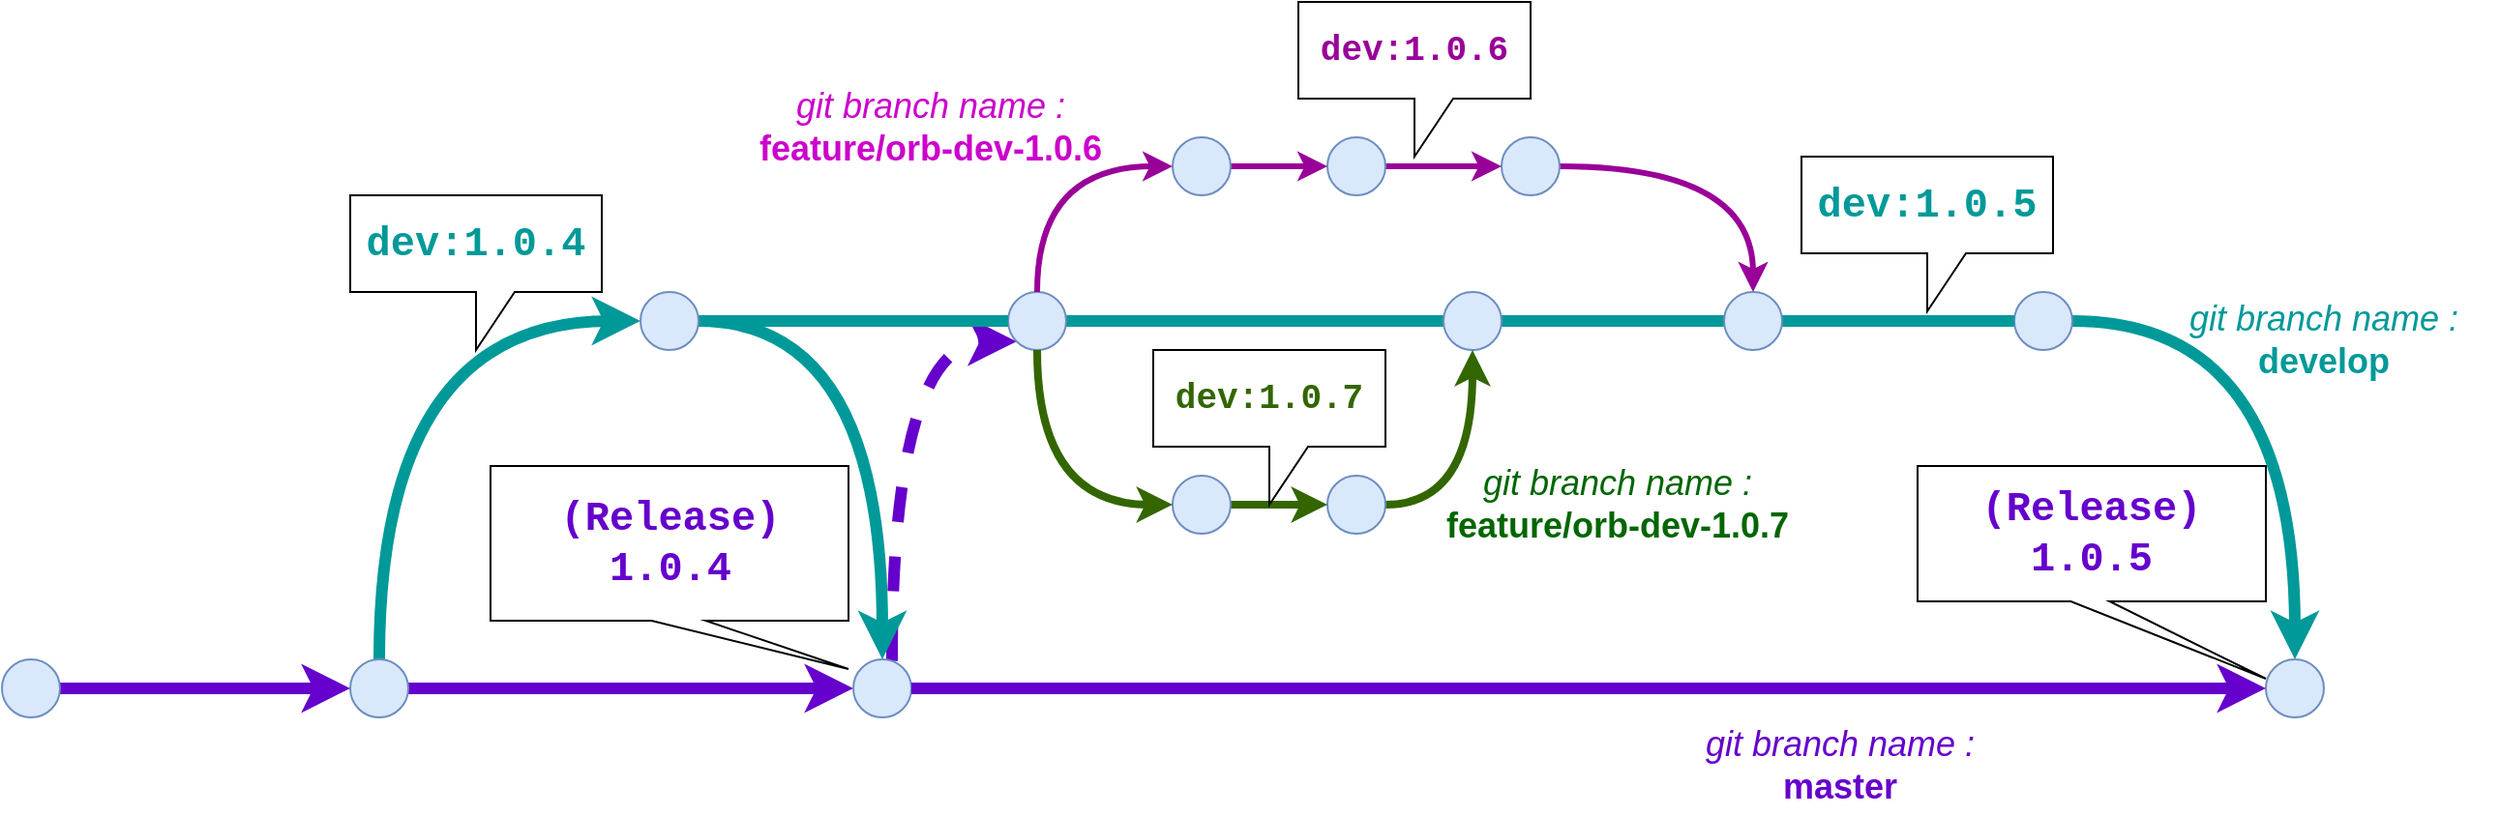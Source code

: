 <mxfile version="14.2.7" type="device"><diagram id="TUbGAJEqQ9ccvcAyE4NR" name="Page-1"><mxGraphModel dx="2313" dy="805" grid="1" gridSize="10" guides="1" tooltips="1" connect="1" arrows="1" fold="1" page="1" pageScale="1" pageWidth="850" pageHeight="1100" math="0" shadow="0"><root><mxCell id="0"/><mxCell id="1" parent="0"/><mxCell id="C8Z0iyUdK1xfl8kERcpl-58" style="edgeStyle=orthogonalEdgeStyle;curved=1;rounded=0;orthogonalLoop=1;jettySize=auto;html=1;entryX=0;entryY=0.5;entryDx=0;entryDy=0;endArrow=classic;endFill=1;strokeColor=#009999;strokeWidth=6;" edge="1" parent="1" source="C8Z0iyUdK1xfl8kERcpl-1" target="C8Z0iyUdK1xfl8kERcpl-22"><mxGeometry relative="1" as="geometry"><Array as="points"><mxPoint x="-445" y="475"/></Array></mxGeometry></mxCell><mxCell id="C8Z0iyUdK1xfl8kERcpl-69" style="edgeStyle=orthogonalEdgeStyle;curved=1;rounded=0;orthogonalLoop=1;jettySize=auto;html=1;entryX=0;entryY=0.5;entryDx=0;entryDy=0;endArrow=classic;endFill=1;strokeWidth=6;fontSize=15;fontColor=#7F00FF;strokeColor=#6600CC;" edge="1" parent="1" source="C8Z0iyUdK1xfl8kERcpl-1" target="C8Z0iyUdK1xfl8kERcpl-9"><mxGeometry relative="1" as="geometry"/></mxCell><mxCell id="C8Z0iyUdK1xfl8kERcpl-1" value="" style="ellipse;whiteSpace=wrap;html=1;aspect=fixed;fillColor=#dae8fc;strokeColor=#6c8ebf;" vertex="1" parent="1"><mxGeometry x="-460" y="650" width="30" height="30" as="geometry"/></mxCell><mxCell id="C8Z0iyUdK1xfl8kERcpl-75" style="edgeStyle=orthogonalEdgeStyle;curved=1;rounded=0;orthogonalLoop=1;jettySize=auto;html=1;entryX=0;entryY=1;entryDx=0;entryDy=0;endArrow=classic;endFill=1;strokeColor=#6600CC;strokeWidth=6;fontSize=18;fontColor=#6600CC;dashed=1;" edge="1" parent="1" source="C8Z0iyUdK1xfl8kERcpl-9" target="C8Z0iyUdK1xfl8kERcpl-21"><mxGeometry relative="1" as="geometry"><Array as="points"><mxPoint x="-180" y="665"/><mxPoint x="-180" y="486"/></Array></mxGeometry></mxCell><mxCell id="C8Z0iyUdK1xfl8kERcpl-9" value="" style="ellipse;whiteSpace=wrap;html=1;aspect=fixed;fillColor=#dae8fc;strokeColor=#6c8ebf;" vertex="1" parent="1"><mxGeometry x="-200" y="650" width="30" height="30" as="geometry"/></mxCell><mxCell id="C8Z0iyUdK1xfl8kERcpl-70" style="edgeStyle=orthogonalEdgeStyle;curved=1;rounded=0;orthogonalLoop=1;jettySize=auto;html=1;entryX=0;entryY=0.5;entryDx=0;entryDy=0;endArrow=classic;endFill=1;strokeWidth=6;fontSize=15;fontColor=#7F00FF;strokeColor=#6600CC;" edge="1" parent="1" source="C8Z0iyUdK1xfl8kERcpl-10" target="C8Z0iyUdK1xfl8kERcpl-1"><mxGeometry relative="1" as="geometry"/></mxCell><mxCell id="C8Z0iyUdK1xfl8kERcpl-10" value="" style="ellipse;whiteSpace=wrap;html=1;aspect=fixed;fillColor=#dae8fc;strokeColor=#6c8ebf;" vertex="1" parent="1"><mxGeometry x="-640" y="650" width="30" height="30" as="geometry"/></mxCell><mxCell id="C8Z0iyUdK1xfl8kERcpl-55" style="edgeStyle=orthogonalEdgeStyle;curved=1;rounded=0;orthogonalLoop=1;jettySize=auto;html=1;entryX=0.5;entryY=0;entryDx=0;entryDy=0;endArrow=classic;endFill=1;strokeColor=#009999;strokeWidth=6;" edge="1" parent="1" source="C8Z0iyUdK1xfl8kERcpl-14" target="C8Z0iyUdK1xfl8kERcpl-15"><mxGeometry relative="1" as="geometry"/></mxCell><mxCell id="C8Z0iyUdK1xfl8kERcpl-14" value="" style="ellipse;whiteSpace=wrap;html=1;aspect=fixed;fillColor=#dae8fc;strokeColor=#6c8ebf;" vertex="1" parent="1"><mxGeometry x="400" y="460" width="30" height="30" as="geometry"/></mxCell><mxCell id="C8Z0iyUdK1xfl8kERcpl-15" value="" style="ellipse;whiteSpace=wrap;html=1;aspect=fixed;fillColor=#dae8fc;strokeColor=#6c8ebf;" vertex="1" parent="1"><mxGeometry x="530" y="650" width="30" height="30" as="geometry"/></mxCell><mxCell id="C8Z0iyUdK1xfl8kERcpl-56" style="edgeStyle=orthogonalEdgeStyle;curved=1;rounded=0;orthogonalLoop=1;jettySize=auto;html=1;entryX=0;entryY=0.5;entryDx=0;entryDy=0;endArrow=classic;endFill=1;strokeWidth=6;exitX=1;exitY=0.5;exitDx=0;exitDy=0;fontColor=#7F00FF;strokeColor=#6600CC;" edge="1" parent="1" source="C8Z0iyUdK1xfl8kERcpl-9" target="C8Z0iyUdK1xfl8kERcpl-15"><mxGeometry relative="1" as="geometry"><mxPoint x="210" y="665" as="sourcePoint"/></mxGeometry></mxCell><mxCell id="C8Z0iyUdK1xfl8kERcpl-34" style="edgeStyle=orthogonalEdgeStyle;curved=1;rounded=0;orthogonalLoop=1;jettySize=auto;html=1;entryX=0.5;entryY=0;entryDx=0;entryDy=0;strokeColor=#990099;strokeWidth=3;" edge="1" parent="1" source="C8Z0iyUdK1xfl8kERcpl-18" target="C8Z0iyUdK1xfl8kERcpl-33"><mxGeometry relative="1" as="geometry"/></mxCell><mxCell id="C8Z0iyUdK1xfl8kERcpl-18" value="" style="ellipse;whiteSpace=wrap;html=1;aspect=fixed;fillColor=#dae8fc;strokeColor=#6c8ebf;" vertex="1" parent="1"><mxGeometry x="135" y="380" width="30" height="30" as="geometry"/></mxCell><mxCell id="C8Z0iyUdK1xfl8kERcpl-31" style="edgeStyle=orthogonalEdgeStyle;curved=1;rounded=0;orthogonalLoop=1;jettySize=auto;html=1;strokeColor=#990099;strokeWidth=3;" edge="1" parent="1" source="C8Z0iyUdK1xfl8kERcpl-19" target="C8Z0iyUdK1xfl8kERcpl-18"><mxGeometry relative="1" as="geometry"/></mxCell><mxCell id="C8Z0iyUdK1xfl8kERcpl-19" value="" style="ellipse;whiteSpace=wrap;html=1;aspect=fixed;fillColor=#dae8fc;strokeColor=#6c8ebf;" vertex="1" parent="1"><mxGeometry x="45" y="380" width="30" height="30" as="geometry"/></mxCell><mxCell id="C8Z0iyUdK1xfl8kERcpl-30" style="edgeStyle=orthogonalEdgeStyle;curved=1;rounded=0;orthogonalLoop=1;jettySize=auto;html=1;strokeColor=#990099;strokeWidth=3;" edge="1" parent="1" source="C8Z0iyUdK1xfl8kERcpl-20" target="C8Z0iyUdK1xfl8kERcpl-19"><mxGeometry relative="1" as="geometry"/></mxCell><mxCell id="C8Z0iyUdK1xfl8kERcpl-20" value="" style="ellipse;whiteSpace=wrap;html=1;aspect=fixed;fillColor=#dae8fc;strokeColor=#6c8ebf;" vertex="1" parent="1"><mxGeometry x="-35" y="380" width="30" height="30" as="geometry"/></mxCell><mxCell id="C8Z0iyUdK1xfl8kERcpl-27" style="edgeStyle=orthogonalEdgeStyle;curved=1;rounded=0;orthogonalLoop=1;jettySize=auto;html=1;strokeWidth=6;endArrow=none;endFill=0;strokeColor=#009999;" edge="1" parent="1" source="C8Z0iyUdK1xfl8kERcpl-21" target="C8Z0iyUdK1xfl8kERcpl-26"><mxGeometry relative="1" as="geometry"/></mxCell><mxCell id="C8Z0iyUdK1xfl8kERcpl-21" value="" style="ellipse;whiteSpace=wrap;html=1;aspect=fixed;fillColor=#dae8fc;strokeColor=#6c8ebf;" vertex="1" parent="1"><mxGeometry x="-120" y="460" width="30" height="30" as="geometry"/></mxCell><mxCell id="C8Z0iyUdK1xfl8kERcpl-25" style="edgeStyle=orthogonalEdgeStyle;curved=1;rounded=0;orthogonalLoop=1;jettySize=auto;html=1;strokeWidth=6;endArrow=none;endFill=0;strokeColor=#009999;" edge="1" parent="1" source="C8Z0iyUdK1xfl8kERcpl-22" target="C8Z0iyUdK1xfl8kERcpl-21"><mxGeometry relative="1" as="geometry"/></mxCell><mxCell id="C8Z0iyUdK1xfl8kERcpl-29" style="edgeStyle=orthogonalEdgeStyle;curved=1;rounded=0;orthogonalLoop=1;jettySize=auto;html=1;exitX=0.5;exitY=0;exitDx=0;exitDy=0;strokeColor=#990099;strokeWidth=3;" edge="1" parent="1" source="C8Z0iyUdK1xfl8kERcpl-21" target="C8Z0iyUdK1xfl8kERcpl-20"><mxGeometry relative="1" as="geometry"><Array as="points"><mxPoint x="-105" y="395"/></Array></mxGeometry></mxCell><mxCell id="C8Z0iyUdK1xfl8kERcpl-57" style="edgeStyle=orthogonalEdgeStyle;curved=1;rounded=0;orthogonalLoop=1;jettySize=auto;html=1;entryX=0.5;entryY=0;entryDx=0;entryDy=0;endArrow=classic;endFill=1;strokeColor=#009999;strokeWidth=6;" edge="1" parent="1" source="C8Z0iyUdK1xfl8kERcpl-22" target="C8Z0iyUdK1xfl8kERcpl-9"><mxGeometry relative="1" as="geometry"/></mxCell><mxCell id="C8Z0iyUdK1xfl8kERcpl-22" value="" style="ellipse;whiteSpace=wrap;html=1;aspect=fixed;fillColor=#dae8fc;strokeColor=#6c8ebf;" vertex="1" parent="1"><mxGeometry x="-310" y="460" width="30" height="30" as="geometry"/></mxCell><mxCell id="C8Z0iyUdK1xfl8kERcpl-32" style="edgeStyle=orthogonalEdgeStyle;curved=1;rounded=0;orthogonalLoop=1;jettySize=auto;html=1;entryX=0;entryY=0.5;entryDx=0;entryDy=0;strokeWidth=6;endArrow=none;endFill=0;strokeColor=#009999;" edge="1" parent="1" source="C8Z0iyUdK1xfl8kERcpl-26" target="C8Z0iyUdK1xfl8kERcpl-33"><mxGeometry relative="1" as="geometry"><mxPoint x="135" y="475" as="targetPoint"/></mxGeometry></mxCell><mxCell id="C8Z0iyUdK1xfl8kERcpl-26" value="" style="ellipse;whiteSpace=wrap;html=1;aspect=fixed;fillColor=#dae8fc;strokeColor=#6c8ebf;" vertex="1" parent="1"><mxGeometry x="105" y="460" width="30" height="30" as="geometry"/></mxCell><mxCell id="C8Z0iyUdK1xfl8kERcpl-52" style="edgeStyle=orthogonalEdgeStyle;curved=1;rounded=0;orthogonalLoop=1;jettySize=auto;html=1;entryX=0;entryY=0.5;entryDx=0;entryDy=0;endArrow=none;endFill=0;strokeColor=#009999;strokeWidth=6;" edge="1" parent="1" source="C8Z0iyUdK1xfl8kERcpl-33" target="C8Z0iyUdK1xfl8kERcpl-14"><mxGeometry relative="1" as="geometry"/></mxCell><mxCell id="C8Z0iyUdK1xfl8kERcpl-33" value="" style="ellipse;whiteSpace=wrap;html=1;aspect=fixed;fillColor=#dae8fc;strokeColor=#6c8ebf;" vertex="1" parent="1"><mxGeometry x="250" y="460" width="30" height="30" as="geometry"/></mxCell><mxCell id="C8Z0iyUdK1xfl8kERcpl-37" style="edgeStyle=orthogonalEdgeStyle;curved=1;rounded=0;orthogonalLoop=1;jettySize=auto;html=1;entryX=0.5;entryY=1;entryDx=0;entryDy=0;strokeWidth=4;strokeColor=#336600;" edge="1" parent="1" source="C8Z0iyUdK1xfl8kERcpl-38" target="C8Z0iyUdK1xfl8kERcpl-26"><mxGeometry relative="1" as="geometry"><mxPoint x="135" y="570" as="targetPoint"/></mxGeometry></mxCell><mxCell id="C8Z0iyUdK1xfl8kERcpl-38" value="" style="ellipse;whiteSpace=wrap;html=1;aspect=fixed;fillColor=#dae8fc;strokeColor=#6c8ebf;" vertex="1" parent="1"><mxGeometry x="45" y="555" width="30" height="30" as="geometry"/></mxCell><mxCell id="C8Z0iyUdK1xfl8kERcpl-39" style="edgeStyle=orthogonalEdgeStyle;curved=1;rounded=0;orthogonalLoop=1;jettySize=auto;html=1;strokeWidth=4;strokeColor=#336600;" edge="1" parent="1" source="C8Z0iyUdK1xfl8kERcpl-40" target="C8Z0iyUdK1xfl8kERcpl-38"><mxGeometry relative="1" as="geometry"/></mxCell><mxCell id="C8Z0iyUdK1xfl8kERcpl-40" value="" style="ellipse;whiteSpace=wrap;html=1;aspect=fixed;fillColor=#dae8fc;strokeColor=#6c8ebf;" vertex="1" parent="1"><mxGeometry x="-35" y="555" width="30" height="30" as="geometry"/></mxCell><mxCell id="C8Z0iyUdK1xfl8kERcpl-41" style="edgeStyle=orthogonalEdgeStyle;curved=1;rounded=0;orthogonalLoop=1;jettySize=auto;html=1;exitX=0.5;exitY=1;exitDx=0;exitDy=0;strokeWidth=4;strokeColor=#336600;" edge="1" parent="1" target="C8Z0iyUdK1xfl8kERcpl-40" source="C8Z0iyUdK1xfl8kERcpl-21"><mxGeometry relative="1" as="geometry"><mxPoint x="-105" y="635" as="sourcePoint"/><Array as="points"><mxPoint x="-105" y="570"/></Array></mxGeometry></mxCell><mxCell id="C8Z0iyUdK1xfl8kERcpl-47" value="&lt;font face=&quot;Courier New&quot; color=&quot;#990099&quot;&gt;&lt;b&gt;&lt;font style=&quot;font-size: 18px&quot;&gt;dev:1.0.6&lt;/font&gt;&lt;/b&gt;&lt;/font&gt;" style="shape=callout;whiteSpace=wrap;html=1;perimeter=calloutPerimeter;" vertex="1" parent="1"><mxGeometry x="30" y="310" width="120" height="80" as="geometry"/></mxCell><mxCell id="C8Z0iyUdK1xfl8kERcpl-50" value="&lt;font face=&quot;Courier New&quot; color=&quot;#336600&quot;&gt;&lt;b&gt;&lt;font style=&quot;font-size: 18px&quot;&gt;dev:1.0.7&lt;/font&gt;&lt;/b&gt;&lt;/font&gt;" style="shape=callout;whiteSpace=wrap;html=1;perimeter=calloutPerimeter;" vertex="1" parent="1"><mxGeometry x="-45" y="490" width="120" height="80" as="geometry"/></mxCell><mxCell id="C8Z0iyUdK1xfl8kERcpl-61" value="&lt;font style=&quot;font-size: 21px&quot; face=&quot;Courier New&quot; color=&quot;#009999&quot;&gt;&lt;b&gt;&lt;font style=&quot;font-size: 21px&quot;&gt;dev:1.0.5&lt;/font&gt;&lt;/b&gt;&lt;/font&gt;" style="shape=callout;whiteSpace=wrap;html=1;perimeter=calloutPerimeter;" vertex="1" parent="1"><mxGeometry x="290" y="390" width="130" height="80" as="geometry"/></mxCell><mxCell id="C8Z0iyUdK1xfl8kERcpl-62" value="&lt;div&gt;&lt;font style=&quot;font-size: 21px&quot; face=&quot;Courier New&quot;&gt;&lt;b&gt;&lt;font style=&quot;font-size: 21px&quot;&gt;(Release)&lt;/font&gt;&lt;/b&gt;&lt;/font&gt;&lt;/div&gt;&lt;div&gt;&lt;font style=&quot;font-size: 21px&quot; face=&quot;Courier New&quot;&gt;&lt;b&gt;&lt;font style=&quot;font-size: 21px&quot;&gt;1.0.5&lt;/font&gt;&lt;/b&gt;&lt;/font&gt;&lt;/div&gt;" style="shape=callout;whiteSpace=wrap;html=1;perimeter=calloutPerimeter;position2=1;size=40;position=0.44;fontColor=#6600CC;" vertex="1" parent="1"><mxGeometry x="350" y="550" width="180" height="110" as="geometry"/></mxCell><mxCell id="C8Z0iyUdK1xfl8kERcpl-65" value="&lt;font style=&quot;font-size: 21px&quot; face=&quot;Courier New&quot;&gt;&lt;b&gt;&lt;font style=&quot;font-size: 21px&quot;&gt;(Release)&lt;/font&gt;&lt;/b&gt;&lt;/font&gt;&lt;br&gt;&lt;font style=&quot;font-size: 21px&quot; face=&quot;Courier New&quot;&gt;&lt;b&gt;&lt;font style=&quot;font-size: 21px&quot;&gt;1.0.4&lt;/font&gt;&lt;/b&gt;&lt;/font&gt;" style="shape=callout;whiteSpace=wrap;html=1;perimeter=calloutPerimeter;position2=1;size=25;position=0.45;base=28;fontColor=#6600CC;" vertex="1" parent="1"><mxGeometry x="-387.5" y="550" width="185" height="105" as="geometry"/></mxCell><mxCell id="C8Z0iyUdK1xfl8kERcpl-66" value="&lt;font style=&quot;font-size: 18px&quot; color=&quot;#CC00CC&quot;&gt;&lt;i&gt;&lt;span style=&quot;font-size: 18px&quot;&gt;git branch name : &lt;/span&gt;&lt;/i&gt;&lt;b style=&quot;font-size: 18px&quot;&gt;&lt;br style=&quot;font-size: 18px&quot;&gt;feature/orb-dev-1.0.6&lt;/b&gt;&lt;/font&gt;" style="text;html=1;strokeColor=none;fillColor=none;align=center;verticalAlign=middle;whiteSpace=wrap;rounded=0;strokeWidth=1;fontSize=18;" vertex="1" parent="1"><mxGeometry x="-250" y="350" width="180" height="50" as="geometry"/></mxCell><mxCell id="C8Z0iyUdK1xfl8kERcpl-67" value="&lt;font style=&quot;font-size: 18px&quot; color=&quot;#006600&quot;&gt;&lt;i&gt;&lt;span style=&quot;font-size: 18px&quot;&gt;git branch name :&lt;/span&gt;&lt;/i&gt;&lt;b style=&quot;font-size: 18px&quot;&gt; &lt;br style=&quot;font-size: 18px&quot;&gt;feature/orb-dev-1.0.7&lt;/b&gt;&lt;/font&gt;" style="text;html=1;strokeColor=none;fillColor=none;align=center;verticalAlign=middle;whiteSpace=wrap;rounded=0;strokeWidth=1;fontSize=18;" vertex="1" parent="1"><mxGeometry x="105" y="542.5" width="180" height="55" as="geometry"/></mxCell><mxCell id="C8Z0iyUdK1xfl8kERcpl-68" value="&lt;font style=&quot;font-size: 18px&quot; color=&quot;#009999&quot;&gt;&lt;i&gt;git branch name : &lt;/i&gt;&lt;b&gt;&lt;br&gt;develop&lt;/b&gt;&lt;/font&gt;" style="text;html=1;strokeColor=none;fillColor=none;align=center;verticalAlign=middle;whiteSpace=wrap;rounded=0;strokeWidth=1;fontSize=15;" vertex="1" parent="1"><mxGeometry x="470" y="460" width="180" height="50" as="geometry"/></mxCell><mxCell id="C8Z0iyUdK1xfl8kERcpl-73" value="&lt;font style=&quot;font-size: 18px&quot; color=&quot;#6600CC&quot;&gt;&lt;i&gt;git branch name : &lt;/i&gt;&lt;b&gt;&lt;br&gt;master&lt;/b&gt;&lt;/font&gt;" style="text;html=1;strokeColor=none;fillColor=none;align=center;verticalAlign=middle;whiteSpace=wrap;rounded=0;strokeWidth=1;fontSize=15;" vertex="1" parent="1"><mxGeometry x="220" y="680" width="180" height="50" as="geometry"/></mxCell><mxCell id="C8Z0iyUdK1xfl8kERcpl-74" value="&lt;font style=&quot;font-size: 21px&quot; face=&quot;Courier New&quot; color=&quot;#009999&quot;&gt;&lt;b&gt;&lt;font style=&quot;font-size: 21px&quot;&gt;dev:1.0.4&lt;/font&gt;&lt;/b&gt;&lt;/font&gt;" style="shape=callout;whiteSpace=wrap;html=1;perimeter=calloutPerimeter;" vertex="1" parent="1"><mxGeometry x="-460" y="410" width="130" height="80" as="geometry"/></mxCell></root></mxGraphModel></diagram></mxfile>